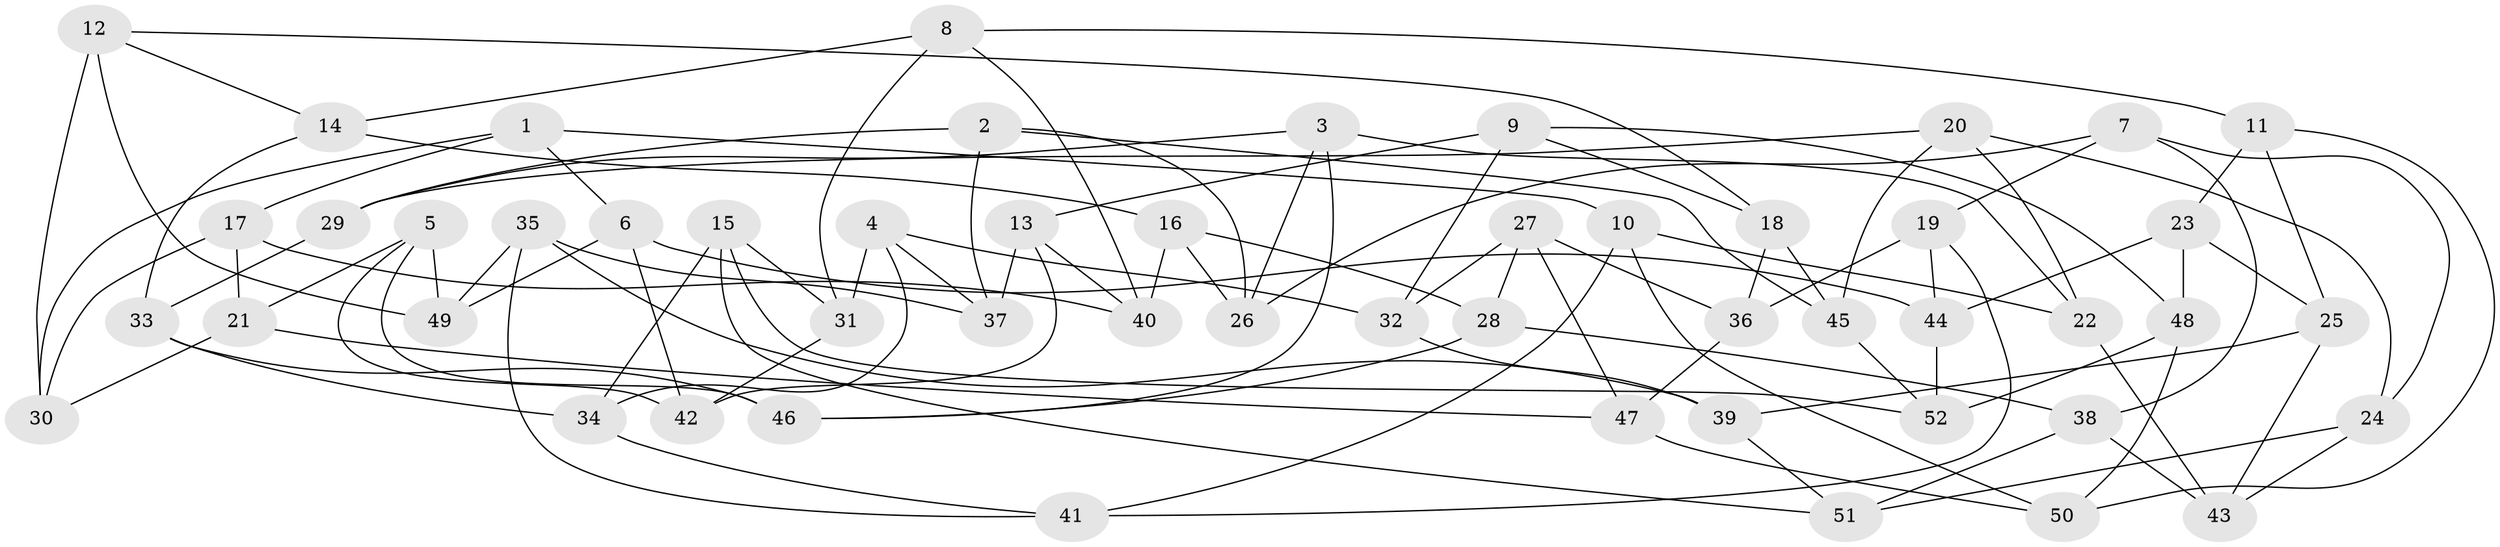 // coarse degree distribution, {4: 0.5161290322580645, 6: 0.1935483870967742, 7: 0.06451612903225806, 8: 0.0967741935483871, 5: 0.0967741935483871, 3: 0.03225806451612903}
// Generated by graph-tools (version 1.1) at 2025/20/03/04/25 18:20:30]
// undirected, 52 vertices, 104 edges
graph export_dot {
graph [start="1"]
  node [color=gray90,style=filled];
  1;
  2;
  3;
  4;
  5;
  6;
  7;
  8;
  9;
  10;
  11;
  12;
  13;
  14;
  15;
  16;
  17;
  18;
  19;
  20;
  21;
  22;
  23;
  24;
  25;
  26;
  27;
  28;
  29;
  30;
  31;
  32;
  33;
  34;
  35;
  36;
  37;
  38;
  39;
  40;
  41;
  42;
  43;
  44;
  45;
  46;
  47;
  48;
  49;
  50;
  51;
  52;
  1 -- 10;
  1 -- 30;
  1 -- 17;
  1 -- 6;
  2 -- 26;
  2 -- 37;
  2 -- 29;
  2 -- 45;
  3 -- 26;
  3 -- 46;
  3 -- 22;
  3 -- 29;
  4 -- 31;
  4 -- 34;
  4 -- 32;
  4 -- 37;
  5 -- 46;
  5 -- 49;
  5 -- 42;
  5 -- 21;
  6 -- 42;
  6 -- 44;
  6 -- 49;
  7 -- 26;
  7 -- 38;
  7 -- 24;
  7 -- 19;
  8 -- 11;
  8 -- 31;
  8 -- 14;
  8 -- 40;
  9 -- 32;
  9 -- 13;
  9 -- 18;
  9 -- 48;
  10 -- 50;
  10 -- 22;
  10 -- 41;
  11 -- 25;
  11 -- 23;
  11 -- 50;
  12 -- 18;
  12 -- 49;
  12 -- 14;
  12 -- 30;
  13 -- 40;
  13 -- 42;
  13 -- 37;
  14 -- 16;
  14 -- 33;
  15 -- 31;
  15 -- 34;
  15 -- 52;
  15 -- 51;
  16 -- 26;
  16 -- 28;
  16 -- 40;
  17 -- 21;
  17 -- 40;
  17 -- 30;
  18 -- 45;
  18 -- 36;
  19 -- 36;
  19 -- 41;
  19 -- 44;
  20 -- 45;
  20 -- 22;
  20 -- 29;
  20 -- 24;
  21 -- 47;
  21 -- 30;
  22 -- 43;
  23 -- 44;
  23 -- 48;
  23 -- 25;
  24 -- 43;
  24 -- 51;
  25 -- 39;
  25 -- 43;
  27 -- 36;
  27 -- 32;
  27 -- 47;
  27 -- 28;
  28 -- 46;
  28 -- 38;
  29 -- 33;
  31 -- 42;
  32 -- 39;
  33 -- 46;
  33 -- 34;
  34 -- 41;
  35 -- 49;
  35 -- 39;
  35 -- 41;
  35 -- 37;
  36 -- 47;
  38 -- 43;
  38 -- 51;
  39 -- 51;
  44 -- 52;
  45 -- 52;
  47 -- 50;
  48 -- 52;
  48 -- 50;
}
